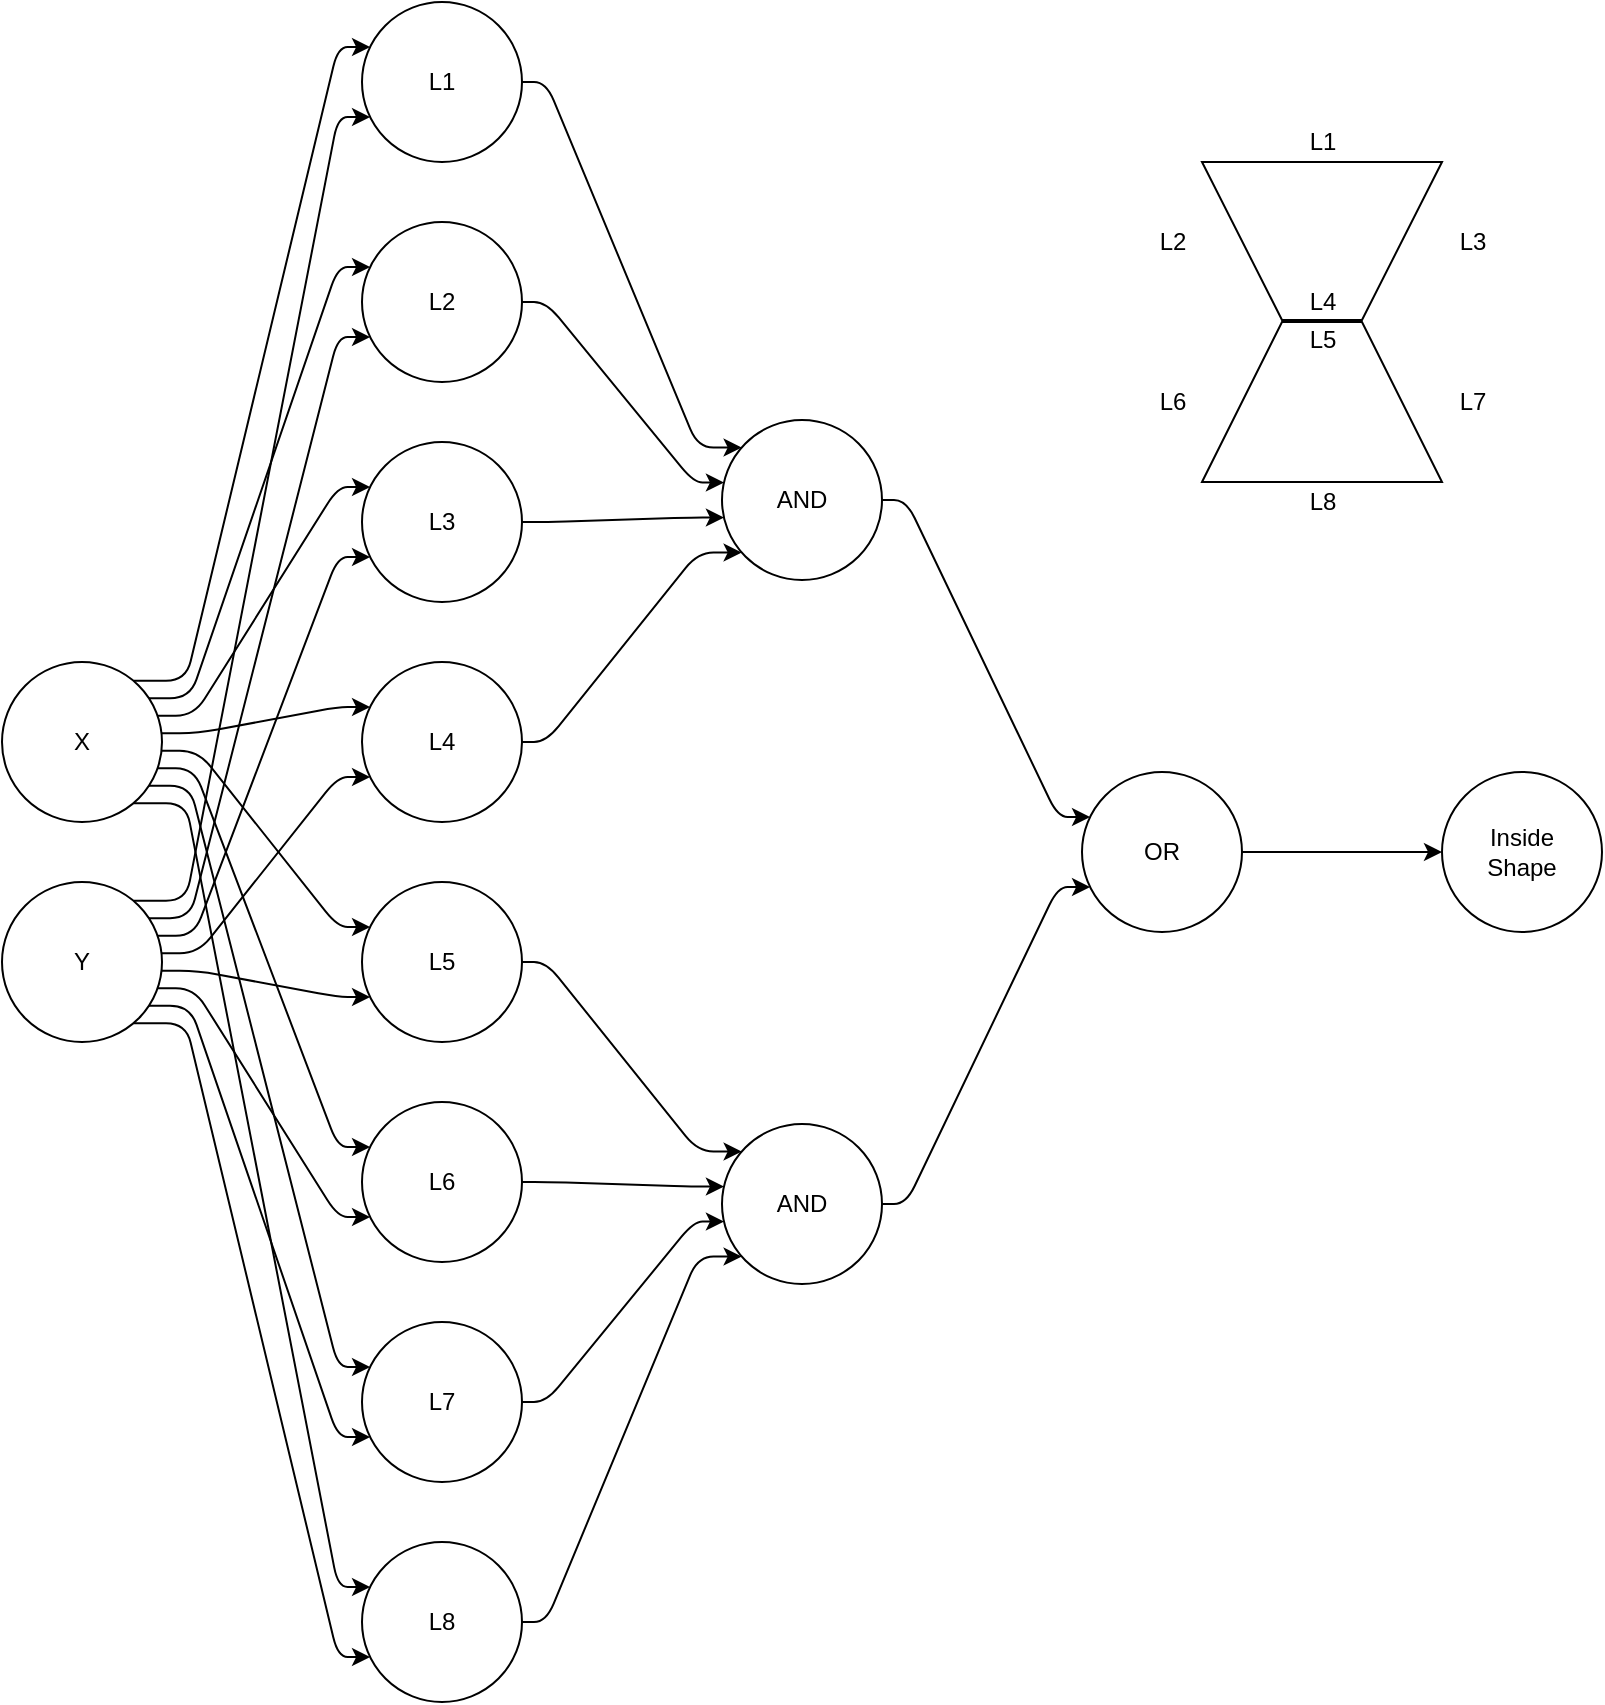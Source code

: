 <mxfile>
    <diagram id="5Jc84xkCsBTAqoPWwrEa" name="Page-1">
        <mxGraphModel dx="1882" dy="1099" grid="1" gridSize="10" guides="1" tooltips="1" connect="1" arrows="1" fold="1" page="1" pageScale="1" pageWidth="850" pageHeight="1100" math="0" shadow="0">
            <root>
                <mxCell id="0"/>
                <mxCell id="1" parent="0"/>
                <mxCell id="6" style="edgeStyle=none;html=1;noEdgeStyle=1;orthogonal=1;" parent="1" source="2" target="4" edge="1">
                    <mxGeometry relative="1" as="geometry">
                        <Array as="points">
                            <mxPoint x="92" y="339.375"/>
                            <mxPoint x="168" y="22.5"/>
                        </Array>
                    </mxGeometry>
                </mxCell>
                <mxCell id="7" style="edgeStyle=none;html=1;noEdgeStyle=1;orthogonal=1;" parent="1" source="2" target="5" edge="1">
                    <mxGeometry relative="1" as="geometry">
                        <Array as="points">
                            <mxPoint x="94" y="348.125"/>
                            <mxPoint x="168" y="132.5"/>
                        </Array>
                    </mxGeometry>
                </mxCell>
                <mxCell id="9" style="edgeStyle=none;html=1;noEdgeStyle=1;orthogonal=1;" parent="1" source="2" target="8" edge="1">
                    <mxGeometry relative="1" as="geometry">
                        <Array as="points">
                            <mxPoint x="96" y="356.875"/>
                            <mxPoint x="168" y="242.5"/>
                        </Array>
                    </mxGeometry>
                </mxCell>
                <mxCell id="11" style="edgeStyle=none;html=1;noEdgeStyle=1;orthogonal=1;" parent="1" source="2" target="10" edge="1">
                    <mxGeometry relative="1" as="geometry">
                        <Array as="points">
                            <mxPoint x="98" y="365.625"/>
                            <mxPoint x="168" y="352.5"/>
                        </Array>
                    </mxGeometry>
                </mxCell>
                <mxCell id="52" style="edgeStyle=none;html=1;noEdgeStyle=1;orthogonal=1;" parent="1" source="2" target="38" edge="1">
                    <mxGeometry relative="1" as="geometry">
                        <Array as="points">
                            <mxPoint x="98" y="374.375"/>
                            <mxPoint x="168" y="462.5"/>
                        </Array>
                    </mxGeometry>
                </mxCell>
                <mxCell id="53" style="edgeStyle=none;html=1;noEdgeStyle=1;orthogonal=1;" parent="1" source="2" target="40" edge="1">
                    <mxGeometry relative="1" as="geometry">
                        <Array as="points">
                            <mxPoint x="96" y="383.125"/>
                            <mxPoint x="168" y="572.5"/>
                        </Array>
                    </mxGeometry>
                </mxCell>
                <mxCell id="54" style="edgeStyle=none;html=1;noEdgeStyle=1;orthogonal=1;" parent="1" source="2" target="42" edge="1">
                    <mxGeometry relative="1" as="geometry">
                        <Array as="points">
                            <mxPoint x="94" y="391.875"/>
                            <mxPoint x="168" y="682.5"/>
                        </Array>
                    </mxGeometry>
                </mxCell>
                <mxCell id="75" style="edgeStyle=none;html=1;noEdgeStyle=1;orthogonal=1;" edge="1" parent="1" source="2" target="72">
                    <mxGeometry relative="1" as="geometry">
                        <Array as="points">
                            <mxPoint x="92" y="400.625"/>
                            <mxPoint x="168" y="792.5"/>
                        </Array>
                    </mxGeometry>
                </mxCell>
                <mxCell id="2" value="X" style="ellipse;whiteSpace=wrap;html=1;aspect=fixed;" parent="1" vertex="1">
                    <mxGeometry y="330" width="80" height="80" as="geometry"/>
                </mxCell>
                <mxCell id="24" style="edgeStyle=none;html=1;noEdgeStyle=1;orthogonal=1;" parent="1" source="4" target="22" edge="1">
                    <mxGeometry relative="1" as="geometry">
                        <Array as="points">
                            <mxPoint x="272" y="40"/>
                            <mxPoint x="348" y="222.75"/>
                        </Array>
                    </mxGeometry>
                </mxCell>
                <mxCell id="4" value="L1" style="ellipse;whiteSpace=wrap;html=1;aspect=fixed;" parent="1" vertex="1">
                    <mxGeometry x="180" width="80" height="80" as="geometry"/>
                </mxCell>
                <mxCell id="27" style="edgeStyle=none;html=1;noEdgeStyle=1;orthogonal=1;" parent="1" source="5" target="22" edge="1">
                    <mxGeometry relative="1" as="geometry">
                        <Array as="points">
                            <mxPoint x="272" y="150"/>
                            <mxPoint x="346" y="240.25"/>
                        </Array>
                    </mxGeometry>
                </mxCell>
                <mxCell id="5" value="L2" style="ellipse;whiteSpace=wrap;html=1;aspect=fixed;" parent="1" vertex="1">
                    <mxGeometry x="180" y="110" width="80" height="80" as="geometry"/>
                </mxCell>
                <mxCell id="28" style="edgeStyle=none;html=1;noEdgeStyle=1;orthogonal=1;" parent="1" source="8" target="22" edge="1">
                    <mxGeometry relative="1" as="geometry">
                        <Array as="points">
                            <mxPoint x="272" y="260"/>
                            <mxPoint x="346" y="257.75"/>
                        </Array>
                    </mxGeometry>
                </mxCell>
                <mxCell id="8" value="L3" style="ellipse;whiteSpace=wrap;html=1;aspect=fixed;" parent="1" vertex="1">
                    <mxGeometry x="180" y="220" width="80" height="80" as="geometry"/>
                </mxCell>
                <mxCell id="29" style="edgeStyle=none;html=1;noEdgeStyle=1;orthogonal=1;" parent="1" source="10" target="22" edge="1">
                    <mxGeometry relative="1" as="geometry">
                        <Array as="points">
                            <mxPoint x="272" y="370"/>
                            <mxPoint x="348" y="275.25"/>
                        </Array>
                    </mxGeometry>
                </mxCell>
                <mxCell id="10" value="L4" style="ellipse;whiteSpace=wrap;html=1;aspect=fixed;" parent="1" vertex="1">
                    <mxGeometry x="180" y="330" width="80" height="80" as="geometry"/>
                </mxCell>
                <mxCell id="45" style="edgeStyle=none;html=1;noEdgeStyle=1;orthogonal=1;" parent="1" source="22" target="44" edge="1">
                    <mxGeometry relative="1" as="geometry">
                        <Array as="points">
                            <mxPoint x="452" y="249"/>
                            <mxPoint x="528" y="407.5"/>
                        </Array>
                    </mxGeometry>
                </mxCell>
                <mxCell id="22" value="AND" style="ellipse;whiteSpace=wrap;html=1;aspect=fixed;" parent="1" vertex="1">
                    <mxGeometry x="360" y="209" width="80" height="80" as="geometry"/>
                </mxCell>
                <mxCell id="31" style="edgeStyle=none;html=1;noEdgeStyle=1;orthogonal=1;" parent="1" source="34" target="38" edge="1">
                    <mxGeometry relative="1" as="geometry">
                        <Array as="points">
                            <mxPoint x="98" y="484.375"/>
                            <mxPoint x="168" y="497.5"/>
                        </Array>
                    </mxGeometry>
                </mxCell>
                <mxCell id="32" style="edgeStyle=none;html=1;noEdgeStyle=1;orthogonal=1;" parent="1" source="34" target="40" edge="1">
                    <mxGeometry relative="1" as="geometry">
                        <Array as="points">
                            <mxPoint x="96" y="493.125"/>
                            <mxPoint x="168" y="607.5"/>
                        </Array>
                    </mxGeometry>
                </mxCell>
                <mxCell id="33" style="edgeStyle=none;html=1;noEdgeStyle=1;orthogonal=1;" parent="1" source="34" target="42" edge="1">
                    <mxGeometry relative="1" as="geometry">
                        <Array as="points">
                            <mxPoint x="94" y="501.875"/>
                            <mxPoint x="168" y="717.5"/>
                        </Array>
                    </mxGeometry>
                </mxCell>
                <mxCell id="47" style="edgeStyle=none;html=1;noEdgeStyle=1;orthogonal=1;" parent="1" source="34" target="4" edge="1">
                    <mxGeometry relative="1" as="geometry">
                        <Array as="points">
                            <mxPoint x="92" y="449.375"/>
                            <mxPoint x="168" y="57.5"/>
                        </Array>
                    </mxGeometry>
                </mxCell>
                <mxCell id="48" style="edgeStyle=none;html=1;noEdgeStyle=1;orthogonal=1;" parent="1" source="34" target="5" edge="1">
                    <mxGeometry relative="1" as="geometry">
                        <Array as="points">
                            <mxPoint x="94" y="458.125"/>
                            <mxPoint x="168" y="167.5"/>
                        </Array>
                    </mxGeometry>
                </mxCell>
                <mxCell id="49" style="edgeStyle=none;html=1;noEdgeStyle=1;orthogonal=1;" parent="1" source="34" target="8" edge="1">
                    <mxGeometry relative="1" as="geometry">
                        <Array as="points">
                            <mxPoint x="96" y="466.875"/>
                            <mxPoint x="168" y="277.5"/>
                        </Array>
                    </mxGeometry>
                </mxCell>
                <mxCell id="50" style="edgeStyle=none;html=1;noEdgeStyle=1;orthogonal=1;" parent="1" source="34" target="10" edge="1">
                    <mxGeometry relative="1" as="geometry">
                        <Array as="points">
                            <mxPoint x="98" y="475.625"/>
                            <mxPoint x="168" y="387.5"/>
                        </Array>
                    </mxGeometry>
                </mxCell>
                <mxCell id="74" style="edgeStyle=none;html=1;noEdgeStyle=1;orthogonal=1;" edge="1" parent="1" source="34" target="72">
                    <mxGeometry relative="1" as="geometry">
                        <Array as="points">
                            <mxPoint x="92" y="510.625"/>
                            <mxPoint x="168" y="827.5"/>
                        </Array>
                    </mxGeometry>
                </mxCell>
                <mxCell id="34" value="Y" style="ellipse;whiteSpace=wrap;html=1;aspect=fixed;" parent="1" vertex="1">
                    <mxGeometry y="440" width="80" height="80" as="geometry"/>
                </mxCell>
                <mxCell id="37" style="edgeStyle=none;html=1;noEdgeStyle=1;orthogonal=1;" parent="1" source="38" target="43" edge="1">
                    <mxGeometry relative="1" as="geometry">
                        <Array as="points">
                            <mxPoint x="272" y="480"/>
                            <mxPoint x="348" y="574.75"/>
                        </Array>
                    </mxGeometry>
                </mxCell>
                <mxCell id="38" value="L5" style="ellipse;whiteSpace=wrap;html=1;aspect=fixed;" parent="1" vertex="1">
                    <mxGeometry x="180" y="440" width="80" height="80" as="geometry"/>
                </mxCell>
                <mxCell id="39" style="edgeStyle=none;html=1;noEdgeStyle=1;orthogonal=1;" parent="1" source="40" target="43" edge="1">
                    <mxGeometry relative="1" as="geometry">
                        <Array as="points">
                            <mxPoint x="272" y="590"/>
                            <mxPoint x="346" y="592.25"/>
                        </Array>
                    </mxGeometry>
                </mxCell>
                <mxCell id="40" value="L6" style="ellipse;whiteSpace=wrap;html=1;aspect=fixed;" parent="1" vertex="1">
                    <mxGeometry x="180" y="550" width="80" height="80" as="geometry"/>
                </mxCell>
                <mxCell id="41" style="edgeStyle=none;html=1;noEdgeStyle=1;orthogonal=1;" parent="1" source="42" target="43" edge="1">
                    <mxGeometry relative="1" as="geometry">
                        <Array as="points">
                            <mxPoint x="272" y="700"/>
                            <mxPoint x="346" y="609.75"/>
                        </Array>
                    </mxGeometry>
                </mxCell>
                <mxCell id="42" value="L7" style="ellipse;whiteSpace=wrap;html=1;aspect=fixed;" parent="1" vertex="1">
                    <mxGeometry x="180" y="660" width="80" height="80" as="geometry"/>
                </mxCell>
                <mxCell id="46" style="edgeStyle=none;html=1;noEdgeStyle=1;orthogonal=1;" parent="1" source="43" target="44" edge="1">
                    <mxGeometry relative="1" as="geometry">
                        <Array as="points">
                            <mxPoint x="452" y="601"/>
                            <mxPoint x="528" y="442.5"/>
                        </Array>
                    </mxGeometry>
                </mxCell>
                <mxCell id="43" value="AND" style="ellipse;whiteSpace=wrap;html=1;aspect=fixed;" parent="1" vertex="1">
                    <mxGeometry x="360" y="561" width="80" height="80" as="geometry"/>
                </mxCell>
                <mxCell id="56" style="edgeStyle=none;html=1;noEdgeStyle=1;orthogonal=1;" parent="1" source="44" target="55" edge="1">
                    <mxGeometry relative="1" as="geometry">
                        <Array as="points">
                            <mxPoint x="632" y="425"/>
                            <mxPoint x="708" y="425"/>
                        </Array>
                    </mxGeometry>
                </mxCell>
                <mxCell id="44" value="OR" style="ellipse;whiteSpace=wrap;html=1;aspect=fixed;" parent="1" vertex="1">
                    <mxGeometry x="540" y="385" width="80" height="80" as="geometry"/>
                </mxCell>
                <mxCell id="55" value="Inside&lt;br&gt;Shape" style="ellipse;whiteSpace=wrap;html=1;aspect=fixed;" parent="1" vertex="1">
                    <mxGeometry x="720" y="385" width="80" height="80" as="geometry"/>
                </mxCell>
                <mxCell id="73" style="edgeStyle=none;html=1;noEdgeStyle=1;orthogonal=1;" edge="1" parent="1" source="72" target="43">
                    <mxGeometry relative="1" as="geometry">
                        <Array as="points">
                            <mxPoint x="272" y="810"/>
                            <mxPoint x="348" y="627.25"/>
                        </Array>
                    </mxGeometry>
                </mxCell>
                <mxCell id="72" value="L8" style="ellipse;whiteSpace=wrap;html=1;aspect=fixed;" vertex="1" parent="1">
                    <mxGeometry x="180" y="770" width="80" height="80" as="geometry"/>
                </mxCell>
                <mxCell id="76" value="" style="shape=trapezoid;perimeter=trapezoidPerimeter;whiteSpace=wrap;html=1;fixedSize=1;size=40;" vertex="1" parent="1">
                    <mxGeometry x="600" y="160" width="120" height="80" as="geometry"/>
                </mxCell>
                <mxCell id="77" value="" style="shape=trapezoid;perimeter=trapezoidPerimeter;whiteSpace=wrap;html=1;fixedSize=1;rotation=-180;size=40;" vertex="1" parent="1">
                    <mxGeometry x="600" y="80" width="120" height="79" as="geometry"/>
                </mxCell>
                <mxCell id="78" value="L1" style="text;html=1;align=center;verticalAlign=middle;resizable=0;points=[];autosize=1;strokeColor=none;" vertex="1" parent="1">
                    <mxGeometry x="645" y="60" width="30" height="20" as="geometry"/>
                </mxCell>
                <mxCell id="79" value="L2" style="text;html=1;align=center;verticalAlign=middle;resizable=0;points=[];autosize=1;strokeColor=none;" vertex="1" parent="1">
                    <mxGeometry x="570" y="110" width="30" height="20" as="geometry"/>
                </mxCell>
                <mxCell id="80" value="L3" style="text;html=1;align=center;verticalAlign=middle;resizable=0;points=[];autosize=1;strokeColor=none;" vertex="1" parent="1">
                    <mxGeometry x="720" y="109.5" width="30" height="20" as="geometry"/>
                </mxCell>
                <mxCell id="81" value="L4" style="text;html=1;align=center;verticalAlign=middle;resizable=0;points=[];autosize=1;strokeColor=none;" vertex="1" parent="1">
                    <mxGeometry x="645" y="140" width="30" height="20" as="geometry"/>
                </mxCell>
                <mxCell id="82" value="L6" style="text;html=1;align=center;verticalAlign=middle;resizable=0;points=[];autosize=1;strokeColor=none;" vertex="1" parent="1">
                    <mxGeometry x="570" y="190" width="30" height="20" as="geometry"/>
                </mxCell>
                <mxCell id="83" value="L7" style="text;html=1;align=center;verticalAlign=middle;resizable=0;points=[];autosize=1;strokeColor=none;" vertex="1" parent="1">
                    <mxGeometry x="720" y="190" width="30" height="20" as="geometry"/>
                </mxCell>
                <mxCell id="84" value="L8" style="text;html=1;align=center;verticalAlign=middle;resizable=0;points=[];autosize=1;strokeColor=none;" vertex="1" parent="1">
                    <mxGeometry x="645" y="240" width="30" height="20" as="geometry"/>
                </mxCell>
                <mxCell id="85" value="L5" style="text;html=1;align=center;verticalAlign=middle;resizable=0;points=[];autosize=1;strokeColor=none;" vertex="1" parent="1">
                    <mxGeometry x="645" y="159" width="30" height="20" as="geometry"/>
                </mxCell>
            </root>
        </mxGraphModel>
    </diagram>
</mxfile>
